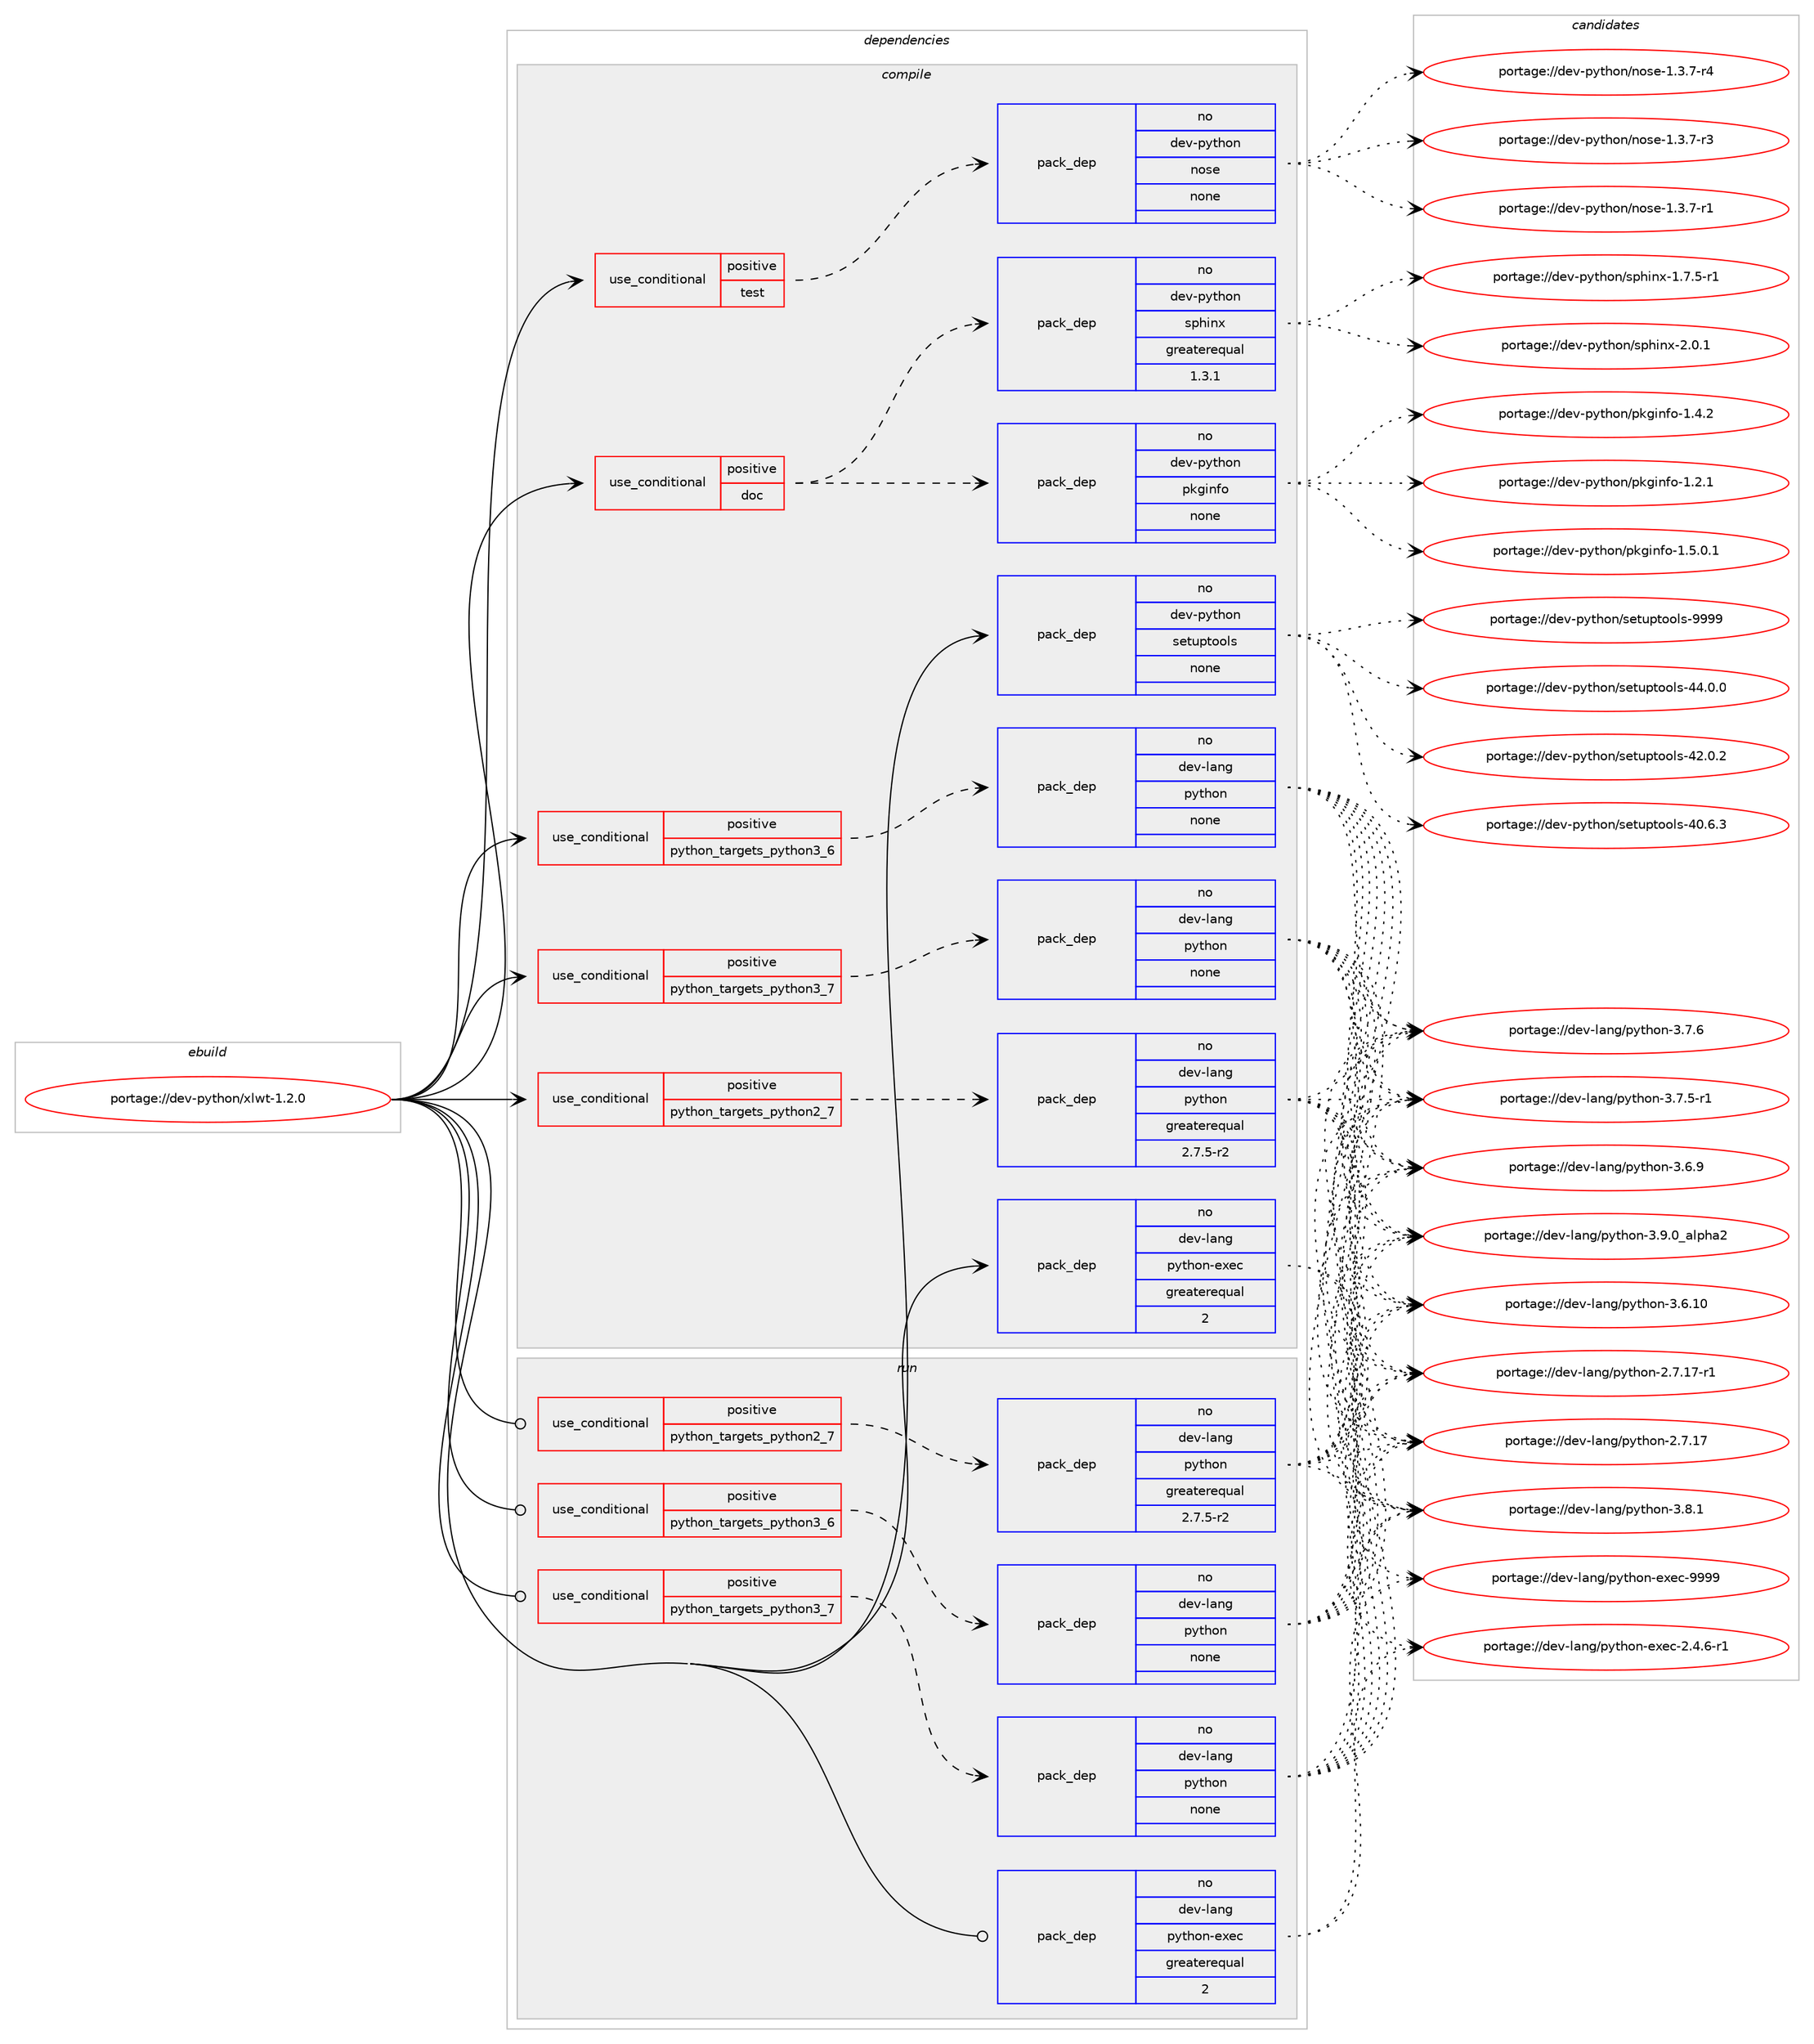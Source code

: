 digraph prolog {

# *************
# Graph options
# *************

newrank=true;
concentrate=true;
compound=true;
graph [rankdir=LR,fontname=Helvetica,fontsize=10,ranksep=1.5];#, ranksep=2.5, nodesep=0.2];
edge  [arrowhead=vee];
node  [fontname=Helvetica,fontsize=10];

# **********
# The ebuild
# **********

subgraph cluster_leftcol {
color=gray;
label=<<i>ebuild</i>>;
id [label="portage://dev-python/xlwt-1.2.0", color=red, width=4, href="../dev-python/xlwt-1.2.0.svg"];
}

# ****************
# The dependencies
# ****************

subgraph cluster_midcol {
color=gray;
label=<<i>dependencies</i>>;
subgraph cluster_compile {
fillcolor="#eeeeee";
style=filled;
label=<<i>compile</i>>;
subgraph cond103434 {
dependency417341 [label=<<TABLE BORDER="0" CELLBORDER="1" CELLSPACING="0" CELLPADDING="4"><TR><TD ROWSPAN="3" CELLPADDING="10">use_conditional</TD></TR><TR><TD>positive</TD></TR><TR><TD>doc</TD></TR></TABLE>>, shape=none, color=red];
subgraph pack309026 {
dependency417342 [label=<<TABLE BORDER="0" CELLBORDER="1" CELLSPACING="0" CELLPADDING="4" WIDTH="220"><TR><TD ROWSPAN="6" CELLPADDING="30">pack_dep</TD></TR><TR><TD WIDTH="110">no</TD></TR><TR><TD>dev-python</TD></TR><TR><TD>sphinx</TD></TR><TR><TD>greaterequal</TD></TR><TR><TD>1.3.1</TD></TR></TABLE>>, shape=none, color=blue];
}
dependency417341:e -> dependency417342:w [weight=20,style="dashed",arrowhead="vee"];
subgraph pack309027 {
dependency417343 [label=<<TABLE BORDER="0" CELLBORDER="1" CELLSPACING="0" CELLPADDING="4" WIDTH="220"><TR><TD ROWSPAN="6" CELLPADDING="30">pack_dep</TD></TR><TR><TD WIDTH="110">no</TD></TR><TR><TD>dev-python</TD></TR><TR><TD>pkginfo</TD></TR><TR><TD>none</TD></TR><TR><TD></TD></TR></TABLE>>, shape=none, color=blue];
}
dependency417341:e -> dependency417343:w [weight=20,style="dashed",arrowhead="vee"];
}
id:e -> dependency417341:w [weight=20,style="solid",arrowhead="vee"];
subgraph cond103435 {
dependency417344 [label=<<TABLE BORDER="0" CELLBORDER="1" CELLSPACING="0" CELLPADDING="4"><TR><TD ROWSPAN="3" CELLPADDING="10">use_conditional</TD></TR><TR><TD>positive</TD></TR><TR><TD>python_targets_python2_7</TD></TR></TABLE>>, shape=none, color=red];
subgraph pack309028 {
dependency417345 [label=<<TABLE BORDER="0" CELLBORDER="1" CELLSPACING="0" CELLPADDING="4" WIDTH="220"><TR><TD ROWSPAN="6" CELLPADDING="30">pack_dep</TD></TR><TR><TD WIDTH="110">no</TD></TR><TR><TD>dev-lang</TD></TR><TR><TD>python</TD></TR><TR><TD>greaterequal</TD></TR><TR><TD>2.7.5-r2</TD></TR></TABLE>>, shape=none, color=blue];
}
dependency417344:e -> dependency417345:w [weight=20,style="dashed",arrowhead="vee"];
}
id:e -> dependency417344:w [weight=20,style="solid",arrowhead="vee"];
subgraph cond103436 {
dependency417346 [label=<<TABLE BORDER="0" CELLBORDER="1" CELLSPACING="0" CELLPADDING="4"><TR><TD ROWSPAN="3" CELLPADDING="10">use_conditional</TD></TR><TR><TD>positive</TD></TR><TR><TD>python_targets_python3_6</TD></TR></TABLE>>, shape=none, color=red];
subgraph pack309029 {
dependency417347 [label=<<TABLE BORDER="0" CELLBORDER="1" CELLSPACING="0" CELLPADDING="4" WIDTH="220"><TR><TD ROWSPAN="6" CELLPADDING="30">pack_dep</TD></TR><TR><TD WIDTH="110">no</TD></TR><TR><TD>dev-lang</TD></TR><TR><TD>python</TD></TR><TR><TD>none</TD></TR><TR><TD></TD></TR></TABLE>>, shape=none, color=blue];
}
dependency417346:e -> dependency417347:w [weight=20,style="dashed",arrowhead="vee"];
}
id:e -> dependency417346:w [weight=20,style="solid",arrowhead="vee"];
subgraph cond103437 {
dependency417348 [label=<<TABLE BORDER="0" CELLBORDER="1" CELLSPACING="0" CELLPADDING="4"><TR><TD ROWSPAN="3" CELLPADDING="10">use_conditional</TD></TR><TR><TD>positive</TD></TR><TR><TD>python_targets_python3_7</TD></TR></TABLE>>, shape=none, color=red];
subgraph pack309030 {
dependency417349 [label=<<TABLE BORDER="0" CELLBORDER="1" CELLSPACING="0" CELLPADDING="4" WIDTH="220"><TR><TD ROWSPAN="6" CELLPADDING="30">pack_dep</TD></TR><TR><TD WIDTH="110">no</TD></TR><TR><TD>dev-lang</TD></TR><TR><TD>python</TD></TR><TR><TD>none</TD></TR><TR><TD></TD></TR></TABLE>>, shape=none, color=blue];
}
dependency417348:e -> dependency417349:w [weight=20,style="dashed",arrowhead="vee"];
}
id:e -> dependency417348:w [weight=20,style="solid",arrowhead="vee"];
subgraph cond103438 {
dependency417350 [label=<<TABLE BORDER="0" CELLBORDER="1" CELLSPACING="0" CELLPADDING="4"><TR><TD ROWSPAN="3" CELLPADDING="10">use_conditional</TD></TR><TR><TD>positive</TD></TR><TR><TD>test</TD></TR></TABLE>>, shape=none, color=red];
subgraph pack309031 {
dependency417351 [label=<<TABLE BORDER="0" CELLBORDER="1" CELLSPACING="0" CELLPADDING="4" WIDTH="220"><TR><TD ROWSPAN="6" CELLPADDING="30">pack_dep</TD></TR><TR><TD WIDTH="110">no</TD></TR><TR><TD>dev-python</TD></TR><TR><TD>nose</TD></TR><TR><TD>none</TD></TR><TR><TD></TD></TR></TABLE>>, shape=none, color=blue];
}
dependency417350:e -> dependency417351:w [weight=20,style="dashed",arrowhead="vee"];
}
id:e -> dependency417350:w [weight=20,style="solid",arrowhead="vee"];
subgraph pack309032 {
dependency417352 [label=<<TABLE BORDER="0" CELLBORDER="1" CELLSPACING="0" CELLPADDING="4" WIDTH="220"><TR><TD ROWSPAN="6" CELLPADDING="30">pack_dep</TD></TR><TR><TD WIDTH="110">no</TD></TR><TR><TD>dev-lang</TD></TR><TR><TD>python-exec</TD></TR><TR><TD>greaterequal</TD></TR><TR><TD>2</TD></TR></TABLE>>, shape=none, color=blue];
}
id:e -> dependency417352:w [weight=20,style="solid",arrowhead="vee"];
subgraph pack309033 {
dependency417353 [label=<<TABLE BORDER="0" CELLBORDER="1" CELLSPACING="0" CELLPADDING="4" WIDTH="220"><TR><TD ROWSPAN="6" CELLPADDING="30">pack_dep</TD></TR><TR><TD WIDTH="110">no</TD></TR><TR><TD>dev-python</TD></TR><TR><TD>setuptools</TD></TR><TR><TD>none</TD></TR><TR><TD></TD></TR></TABLE>>, shape=none, color=blue];
}
id:e -> dependency417353:w [weight=20,style="solid",arrowhead="vee"];
}
subgraph cluster_compileandrun {
fillcolor="#eeeeee";
style=filled;
label=<<i>compile and run</i>>;
}
subgraph cluster_run {
fillcolor="#eeeeee";
style=filled;
label=<<i>run</i>>;
subgraph cond103439 {
dependency417354 [label=<<TABLE BORDER="0" CELLBORDER="1" CELLSPACING="0" CELLPADDING="4"><TR><TD ROWSPAN="3" CELLPADDING="10">use_conditional</TD></TR><TR><TD>positive</TD></TR><TR><TD>python_targets_python2_7</TD></TR></TABLE>>, shape=none, color=red];
subgraph pack309034 {
dependency417355 [label=<<TABLE BORDER="0" CELLBORDER="1" CELLSPACING="0" CELLPADDING="4" WIDTH="220"><TR><TD ROWSPAN="6" CELLPADDING="30">pack_dep</TD></TR><TR><TD WIDTH="110">no</TD></TR><TR><TD>dev-lang</TD></TR><TR><TD>python</TD></TR><TR><TD>greaterequal</TD></TR><TR><TD>2.7.5-r2</TD></TR></TABLE>>, shape=none, color=blue];
}
dependency417354:e -> dependency417355:w [weight=20,style="dashed",arrowhead="vee"];
}
id:e -> dependency417354:w [weight=20,style="solid",arrowhead="odot"];
subgraph cond103440 {
dependency417356 [label=<<TABLE BORDER="0" CELLBORDER="1" CELLSPACING="0" CELLPADDING="4"><TR><TD ROWSPAN="3" CELLPADDING="10">use_conditional</TD></TR><TR><TD>positive</TD></TR><TR><TD>python_targets_python3_6</TD></TR></TABLE>>, shape=none, color=red];
subgraph pack309035 {
dependency417357 [label=<<TABLE BORDER="0" CELLBORDER="1" CELLSPACING="0" CELLPADDING="4" WIDTH="220"><TR><TD ROWSPAN="6" CELLPADDING="30">pack_dep</TD></TR><TR><TD WIDTH="110">no</TD></TR><TR><TD>dev-lang</TD></TR><TR><TD>python</TD></TR><TR><TD>none</TD></TR><TR><TD></TD></TR></TABLE>>, shape=none, color=blue];
}
dependency417356:e -> dependency417357:w [weight=20,style="dashed",arrowhead="vee"];
}
id:e -> dependency417356:w [weight=20,style="solid",arrowhead="odot"];
subgraph cond103441 {
dependency417358 [label=<<TABLE BORDER="0" CELLBORDER="1" CELLSPACING="0" CELLPADDING="4"><TR><TD ROWSPAN="3" CELLPADDING="10">use_conditional</TD></TR><TR><TD>positive</TD></TR><TR><TD>python_targets_python3_7</TD></TR></TABLE>>, shape=none, color=red];
subgraph pack309036 {
dependency417359 [label=<<TABLE BORDER="0" CELLBORDER="1" CELLSPACING="0" CELLPADDING="4" WIDTH="220"><TR><TD ROWSPAN="6" CELLPADDING="30">pack_dep</TD></TR><TR><TD WIDTH="110">no</TD></TR><TR><TD>dev-lang</TD></TR><TR><TD>python</TD></TR><TR><TD>none</TD></TR><TR><TD></TD></TR></TABLE>>, shape=none, color=blue];
}
dependency417358:e -> dependency417359:w [weight=20,style="dashed",arrowhead="vee"];
}
id:e -> dependency417358:w [weight=20,style="solid",arrowhead="odot"];
subgraph pack309037 {
dependency417360 [label=<<TABLE BORDER="0" CELLBORDER="1" CELLSPACING="0" CELLPADDING="4" WIDTH="220"><TR><TD ROWSPAN="6" CELLPADDING="30">pack_dep</TD></TR><TR><TD WIDTH="110">no</TD></TR><TR><TD>dev-lang</TD></TR><TR><TD>python-exec</TD></TR><TR><TD>greaterequal</TD></TR><TR><TD>2</TD></TR></TABLE>>, shape=none, color=blue];
}
id:e -> dependency417360:w [weight=20,style="solid",arrowhead="odot"];
}
}

# **************
# The candidates
# **************

subgraph cluster_choices {
rank=same;
color=gray;
label=<<i>candidates</i>>;

subgraph choice309026 {
color=black;
nodesep=1;
choice1001011184511212111610411111047115112104105110120455046484649 [label="portage://dev-python/sphinx-2.0.1", color=red, width=4,href="../dev-python/sphinx-2.0.1.svg"];
choice10010111845112121116104111110471151121041051101204549465546534511449 [label="portage://dev-python/sphinx-1.7.5-r1", color=red, width=4,href="../dev-python/sphinx-1.7.5-r1.svg"];
dependency417342:e -> choice1001011184511212111610411111047115112104105110120455046484649:w [style=dotted,weight="100"];
dependency417342:e -> choice10010111845112121116104111110471151121041051101204549465546534511449:w [style=dotted,weight="100"];
}
subgraph choice309027 {
color=black;
nodesep=1;
choice10010111845112121116104111110471121071031051101021114549465346484649 [label="portage://dev-python/pkginfo-1.5.0.1", color=red, width=4,href="../dev-python/pkginfo-1.5.0.1.svg"];
choice1001011184511212111610411111047112107103105110102111454946524650 [label="portage://dev-python/pkginfo-1.4.2", color=red, width=4,href="../dev-python/pkginfo-1.4.2.svg"];
choice1001011184511212111610411111047112107103105110102111454946504649 [label="portage://dev-python/pkginfo-1.2.1", color=red, width=4,href="../dev-python/pkginfo-1.2.1.svg"];
dependency417343:e -> choice10010111845112121116104111110471121071031051101021114549465346484649:w [style=dotted,weight="100"];
dependency417343:e -> choice1001011184511212111610411111047112107103105110102111454946524650:w [style=dotted,weight="100"];
dependency417343:e -> choice1001011184511212111610411111047112107103105110102111454946504649:w [style=dotted,weight="100"];
}
subgraph choice309028 {
color=black;
nodesep=1;
choice10010111845108971101034711212111610411111045514657464895971081121049750 [label="portage://dev-lang/python-3.9.0_alpha2", color=red, width=4,href="../dev-lang/python-3.9.0_alpha2.svg"];
choice100101118451089711010347112121116104111110455146564649 [label="portage://dev-lang/python-3.8.1", color=red, width=4,href="../dev-lang/python-3.8.1.svg"];
choice100101118451089711010347112121116104111110455146554654 [label="portage://dev-lang/python-3.7.6", color=red, width=4,href="../dev-lang/python-3.7.6.svg"];
choice1001011184510897110103471121211161041111104551465546534511449 [label="portage://dev-lang/python-3.7.5-r1", color=red, width=4,href="../dev-lang/python-3.7.5-r1.svg"];
choice100101118451089711010347112121116104111110455146544657 [label="portage://dev-lang/python-3.6.9", color=red, width=4,href="../dev-lang/python-3.6.9.svg"];
choice10010111845108971101034711212111610411111045514654464948 [label="portage://dev-lang/python-3.6.10", color=red, width=4,href="../dev-lang/python-3.6.10.svg"];
choice100101118451089711010347112121116104111110455046554649554511449 [label="portage://dev-lang/python-2.7.17-r1", color=red, width=4,href="../dev-lang/python-2.7.17-r1.svg"];
choice10010111845108971101034711212111610411111045504655464955 [label="portage://dev-lang/python-2.7.17", color=red, width=4,href="../dev-lang/python-2.7.17.svg"];
dependency417345:e -> choice10010111845108971101034711212111610411111045514657464895971081121049750:w [style=dotted,weight="100"];
dependency417345:e -> choice100101118451089711010347112121116104111110455146564649:w [style=dotted,weight="100"];
dependency417345:e -> choice100101118451089711010347112121116104111110455146554654:w [style=dotted,weight="100"];
dependency417345:e -> choice1001011184510897110103471121211161041111104551465546534511449:w [style=dotted,weight="100"];
dependency417345:e -> choice100101118451089711010347112121116104111110455146544657:w [style=dotted,weight="100"];
dependency417345:e -> choice10010111845108971101034711212111610411111045514654464948:w [style=dotted,weight="100"];
dependency417345:e -> choice100101118451089711010347112121116104111110455046554649554511449:w [style=dotted,weight="100"];
dependency417345:e -> choice10010111845108971101034711212111610411111045504655464955:w [style=dotted,weight="100"];
}
subgraph choice309029 {
color=black;
nodesep=1;
choice10010111845108971101034711212111610411111045514657464895971081121049750 [label="portage://dev-lang/python-3.9.0_alpha2", color=red, width=4,href="../dev-lang/python-3.9.0_alpha2.svg"];
choice100101118451089711010347112121116104111110455146564649 [label="portage://dev-lang/python-3.8.1", color=red, width=4,href="../dev-lang/python-3.8.1.svg"];
choice100101118451089711010347112121116104111110455146554654 [label="portage://dev-lang/python-3.7.6", color=red, width=4,href="../dev-lang/python-3.7.6.svg"];
choice1001011184510897110103471121211161041111104551465546534511449 [label="portage://dev-lang/python-3.7.5-r1", color=red, width=4,href="../dev-lang/python-3.7.5-r1.svg"];
choice100101118451089711010347112121116104111110455146544657 [label="portage://dev-lang/python-3.6.9", color=red, width=4,href="../dev-lang/python-3.6.9.svg"];
choice10010111845108971101034711212111610411111045514654464948 [label="portage://dev-lang/python-3.6.10", color=red, width=4,href="../dev-lang/python-3.6.10.svg"];
choice100101118451089711010347112121116104111110455046554649554511449 [label="portage://dev-lang/python-2.7.17-r1", color=red, width=4,href="../dev-lang/python-2.7.17-r1.svg"];
choice10010111845108971101034711212111610411111045504655464955 [label="portage://dev-lang/python-2.7.17", color=red, width=4,href="../dev-lang/python-2.7.17.svg"];
dependency417347:e -> choice10010111845108971101034711212111610411111045514657464895971081121049750:w [style=dotted,weight="100"];
dependency417347:e -> choice100101118451089711010347112121116104111110455146564649:w [style=dotted,weight="100"];
dependency417347:e -> choice100101118451089711010347112121116104111110455146554654:w [style=dotted,weight="100"];
dependency417347:e -> choice1001011184510897110103471121211161041111104551465546534511449:w [style=dotted,weight="100"];
dependency417347:e -> choice100101118451089711010347112121116104111110455146544657:w [style=dotted,weight="100"];
dependency417347:e -> choice10010111845108971101034711212111610411111045514654464948:w [style=dotted,weight="100"];
dependency417347:e -> choice100101118451089711010347112121116104111110455046554649554511449:w [style=dotted,weight="100"];
dependency417347:e -> choice10010111845108971101034711212111610411111045504655464955:w [style=dotted,weight="100"];
}
subgraph choice309030 {
color=black;
nodesep=1;
choice10010111845108971101034711212111610411111045514657464895971081121049750 [label="portage://dev-lang/python-3.9.0_alpha2", color=red, width=4,href="../dev-lang/python-3.9.0_alpha2.svg"];
choice100101118451089711010347112121116104111110455146564649 [label="portage://dev-lang/python-3.8.1", color=red, width=4,href="../dev-lang/python-3.8.1.svg"];
choice100101118451089711010347112121116104111110455146554654 [label="portage://dev-lang/python-3.7.6", color=red, width=4,href="../dev-lang/python-3.7.6.svg"];
choice1001011184510897110103471121211161041111104551465546534511449 [label="portage://dev-lang/python-3.7.5-r1", color=red, width=4,href="../dev-lang/python-3.7.5-r1.svg"];
choice100101118451089711010347112121116104111110455146544657 [label="portage://dev-lang/python-3.6.9", color=red, width=4,href="../dev-lang/python-3.6.9.svg"];
choice10010111845108971101034711212111610411111045514654464948 [label="portage://dev-lang/python-3.6.10", color=red, width=4,href="../dev-lang/python-3.6.10.svg"];
choice100101118451089711010347112121116104111110455046554649554511449 [label="portage://dev-lang/python-2.7.17-r1", color=red, width=4,href="../dev-lang/python-2.7.17-r1.svg"];
choice10010111845108971101034711212111610411111045504655464955 [label="portage://dev-lang/python-2.7.17", color=red, width=4,href="../dev-lang/python-2.7.17.svg"];
dependency417349:e -> choice10010111845108971101034711212111610411111045514657464895971081121049750:w [style=dotted,weight="100"];
dependency417349:e -> choice100101118451089711010347112121116104111110455146564649:w [style=dotted,weight="100"];
dependency417349:e -> choice100101118451089711010347112121116104111110455146554654:w [style=dotted,weight="100"];
dependency417349:e -> choice1001011184510897110103471121211161041111104551465546534511449:w [style=dotted,weight="100"];
dependency417349:e -> choice100101118451089711010347112121116104111110455146544657:w [style=dotted,weight="100"];
dependency417349:e -> choice10010111845108971101034711212111610411111045514654464948:w [style=dotted,weight="100"];
dependency417349:e -> choice100101118451089711010347112121116104111110455046554649554511449:w [style=dotted,weight="100"];
dependency417349:e -> choice10010111845108971101034711212111610411111045504655464955:w [style=dotted,weight="100"];
}
subgraph choice309031 {
color=black;
nodesep=1;
choice10010111845112121116104111110471101111151014549465146554511452 [label="portage://dev-python/nose-1.3.7-r4", color=red, width=4,href="../dev-python/nose-1.3.7-r4.svg"];
choice10010111845112121116104111110471101111151014549465146554511451 [label="portage://dev-python/nose-1.3.7-r3", color=red, width=4,href="../dev-python/nose-1.3.7-r3.svg"];
choice10010111845112121116104111110471101111151014549465146554511449 [label="portage://dev-python/nose-1.3.7-r1", color=red, width=4,href="../dev-python/nose-1.3.7-r1.svg"];
dependency417351:e -> choice10010111845112121116104111110471101111151014549465146554511452:w [style=dotted,weight="100"];
dependency417351:e -> choice10010111845112121116104111110471101111151014549465146554511451:w [style=dotted,weight="100"];
dependency417351:e -> choice10010111845112121116104111110471101111151014549465146554511449:w [style=dotted,weight="100"];
}
subgraph choice309032 {
color=black;
nodesep=1;
choice10010111845108971101034711212111610411111045101120101994557575757 [label="portage://dev-lang/python-exec-9999", color=red, width=4,href="../dev-lang/python-exec-9999.svg"];
choice10010111845108971101034711212111610411111045101120101994550465246544511449 [label="portage://dev-lang/python-exec-2.4.6-r1", color=red, width=4,href="../dev-lang/python-exec-2.4.6-r1.svg"];
dependency417352:e -> choice10010111845108971101034711212111610411111045101120101994557575757:w [style=dotted,weight="100"];
dependency417352:e -> choice10010111845108971101034711212111610411111045101120101994550465246544511449:w [style=dotted,weight="100"];
}
subgraph choice309033 {
color=black;
nodesep=1;
choice10010111845112121116104111110471151011161171121161111111081154557575757 [label="portage://dev-python/setuptools-9999", color=red, width=4,href="../dev-python/setuptools-9999.svg"];
choice100101118451121211161041111104711510111611711211611111110811545525246484648 [label="portage://dev-python/setuptools-44.0.0", color=red, width=4,href="../dev-python/setuptools-44.0.0.svg"];
choice100101118451121211161041111104711510111611711211611111110811545525046484650 [label="portage://dev-python/setuptools-42.0.2", color=red, width=4,href="../dev-python/setuptools-42.0.2.svg"];
choice100101118451121211161041111104711510111611711211611111110811545524846544651 [label="portage://dev-python/setuptools-40.6.3", color=red, width=4,href="../dev-python/setuptools-40.6.3.svg"];
dependency417353:e -> choice10010111845112121116104111110471151011161171121161111111081154557575757:w [style=dotted,weight="100"];
dependency417353:e -> choice100101118451121211161041111104711510111611711211611111110811545525246484648:w [style=dotted,weight="100"];
dependency417353:e -> choice100101118451121211161041111104711510111611711211611111110811545525046484650:w [style=dotted,weight="100"];
dependency417353:e -> choice100101118451121211161041111104711510111611711211611111110811545524846544651:w [style=dotted,weight="100"];
}
subgraph choice309034 {
color=black;
nodesep=1;
choice10010111845108971101034711212111610411111045514657464895971081121049750 [label="portage://dev-lang/python-3.9.0_alpha2", color=red, width=4,href="../dev-lang/python-3.9.0_alpha2.svg"];
choice100101118451089711010347112121116104111110455146564649 [label="portage://dev-lang/python-3.8.1", color=red, width=4,href="../dev-lang/python-3.8.1.svg"];
choice100101118451089711010347112121116104111110455146554654 [label="portage://dev-lang/python-3.7.6", color=red, width=4,href="../dev-lang/python-3.7.6.svg"];
choice1001011184510897110103471121211161041111104551465546534511449 [label="portage://dev-lang/python-3.7.5-r1", color=red, width=4,href="../dev-lang/python-3.7.5-r1.svg"];
choice100101118451089711010347112121116104111110455146544657 [label="portage://dev-lang/python-3.6.9", color=red, width=4,href="../dev-lang/python-3.6.9.svg"];
choice10010111845108971101034711212111610411111045514654464948 [label="portage://dev-lang/python-3.6.10", color=red, width=4,href="../dev-lang/python-3.6.10.svg"];
choice100101118451089711010347112121116104111110455046554649554511449 [label="portage://dev-lang/python-2.7.17-r1", color=red, width=4,href="../dev-lang/python-2.7.17-r1.svg"];
choice10010111845108971101034711212111610411111045504655464955 [label="portage://dev-lang/python-2.7.17", color=red, width=4,href="../dev-lang/python-2.7.17.svg"];
dependency417355:e -> choice10010111845108971101034711212111610411111045514657464895971081121049750:w [style=dotted,weight="100"];
dependency417355:e -> choice100101118451089711010347112121116104111110455146564649:w [style=dotted,weight="100"];
dependency417355:e -> choice100101118451089711010347112121116104111110455146554654:w [style=dotted,weight="100"];
dependency417355:e -> choice1001011184510897110103471121211161041111104551465546534511449:w [style=dotted,weight="100"];
dependency417355:e -> choice100101118451089711010347112121116104111110455146544657:w [style=dotted,weight="100"];
dependency417355:e -> choice10010111845108971101034711212111610411111045514654464948:w [style=dotted,weight="100"];
dependency417355:e -> choice100101118451089711010347112121116104111110455046554649554511449:w [style=dotted,weight="100"];
dependency417355:e -> choice10010111845108971101034711212111610411111045504655464955:w [style=dotted,weight="100"];
}
subgraph choice309035 {
color=black;
nodesep=1;
choice10010111845108971101034711212111610411111045514657464895971081121049750 [label="portage://dev-lang/python-3.9.0_alpha2", color=red, width=4,href="../dev-lang/python-3.9.0_alpha2.svg"];
choice100101118451089711010347112121116104111110455146564649 [label="portage://dev-lang/python-3.8.1", color=red, width=4,href="../dev-lang/python-3.8.1.svg"];
choice100101118451089711010347112121116104111110455146554654 [label="portage://dev-lang/python-3.7.6", color=red, width=4,href="../dev-lang/python-3.7.6.svg"];
choice1001011184510897110103471121211161041111104551465546534511449 [label="portage://dev-lang/python-3.7.5-r1", color=red, width=4,href="../dev-lang/python-3.7.5-r1.svg"];
choice100101118451089711010347112121116104111110455146544657 [label="portage://dev-lang/python-3.6.9", color=red, width=4,href="../dev-lang/python-3.6.9.svg"];
choice10010111845108971101034711212111610411111045514654464948 [label="portage://dev-lang/python-3.6.10", color=red, width=4,href="../dev-lang/python-3.6.10.svg"];
choice100101118451089711010347112121116104111110455046554649554511449 [label="portage://dev-lang/python-2.7.17-r1", color=red, width=4,href="../dev-lang/python-2.7.17-r1.svg"];
choice10010111845108971101034711212111610411111045504655464955 [label="portage://dev-lang/python-2.7.17", color=red, width=4,href="../dev-lang/python-2.7.17.svg"];
dependency417357:e -> choice10010111845108971101034711212111610411111045514657464895971081121049750:w [style=dotted,weight="100"];
dependency417357:e -> choice100101118451089711010347112121116104111110455146564649:w [style=dotted,weight="100"];
dependency417357:e -> choice100101118451089711010347112121116104111110455146554654:w [style=dotted,weight="100"];
dependency417357:e -> choice1001011184510897110103471121211161041111104551465546534511449:w [style=dotted,weight="100"];
dependency417357:e -> choice100101118451089711010347112121116104111110455146544657:w [style=dotted,weight="100"];
dependency417357:e -> choice10010111845108971101034711212111610411111045514654464948:w [style=dotted,weight="100"];
dependency417357:e -> choice100101118451089711010347112121116104111110455046554649554511449:w [style=dotted,weight="100"];
dependency417357:e -> choice10010111845108971101034711212111610411111045504655464955:w [style=dotted,weight="100"];
}
subgraph choice309036 {
color=black;
nodesep=1;
choice10010111845108971101034711212111610411111045514657464895971081121049750 [label="portage://dev-lang/python-3.9.0_alpha2", color=red, width=4,href="../dev-lang/python-3.9.0_alpha2.svg"];
choice100101118451089711010347112121116104111110455146564649 [label="portage://dev-lang/python-3.8.1", color=red, width=4,href="../dev-lang/python-3.8.1.svg"];
choice100101118451089711010347112121116104111110455146554654 [label="portage://dev-lang/python-3.7.6", color=red, width=4,href="../dev-lang/python-3.7.6.svg"];
choice1001011184510897110103471121211161041111104551465546534511449 [label="portage://dev-lang/python-3.7.5-r1", color=red, width=4,href="../dev-lang/python-3.7.5-r1.svg"];
choice100101118451089711010347112121116104111110455146544657 [label="portage://dev-lang/python-3.6.9", color=red, width=4,href="../dev-lang/python-3.6.9.svg"];
choice10010111845108971101034711212111610411111045514654464948 [label="portage://dev-lang/python-3.6.10", color=red, width=4,href="../dev-lang/python-3.6.10.svg"];
choice100101118451089711010347112121116104111110455046554649554511449 [label="portage://dev-lang/python-2.7.17-r1", color=red, width=4,href="../dev-lang/python-2.7.17-r1.svg"];
choice10010111845108971101034711212111610411111045504655464955 [label="portage://dev-lang/python-2.7.17", color=red, width=4,href="../dev-lang/python-2.7.17.svg"];
dependency417359:e -> choice10010111845108971101034711212111610411111045514657464895971081121049750:w [style=dotted,weight="100"];
dependency417359:e -> choice100101118451089711010347112121116104111110455146564649:w [style=dotted,weight="100"];
dependency417359:e -> choice100101118451089711010347112121116104111110455146554654:w [style=dotted,weight="100"];
dependency417359:e -> choice1001011184510897110103471121211161041111104551465546534511449:w [style=dotted,weight="100"];
dependency417359:e -> choice100101118451089711010347112121116104111110455146544657:w [style=dotted,weight="100"];
dependency417359:e -> choice10010111845108971101034711212111610411111045514654464948:w [style=dotted,weight="100"];
dependency417359:e -> choice100101118451089711010347112121116104111110455046554649554511449:w [style=dotted,weight="100"];
dependency417359:e -> choice10010111845108971101034711212111610411111045504655464955:w [style=dotted,weight="100"];
}
subgraph choice309037 {
color=black;
nodesep=1;
choice10010111845108971101034711212111610411111045101120101994557575757 [label="portage://dev-lang/python-exec-9999", color=red, width=4,href="../dev-lang/python-exec-9999.svg"];
choice10010111845108971101034711212111610411111045101120101994550465246544511449 [label="portage://dev-lang/python-exec-2.4.6-r1", color=red, width=4,href="../dev-lang/python-exec-2.4.6-r1.svg"];
dependency417360:e -> choice10010111845108971101034711212111610411111045101120101994557575757:w [style=dotted,weight="100"];
dependency417360:e -> choice10010111845108971101034711212111610411111045101120101994550465246544511449:w [style=dotted,weight="100"];
}
}

}
